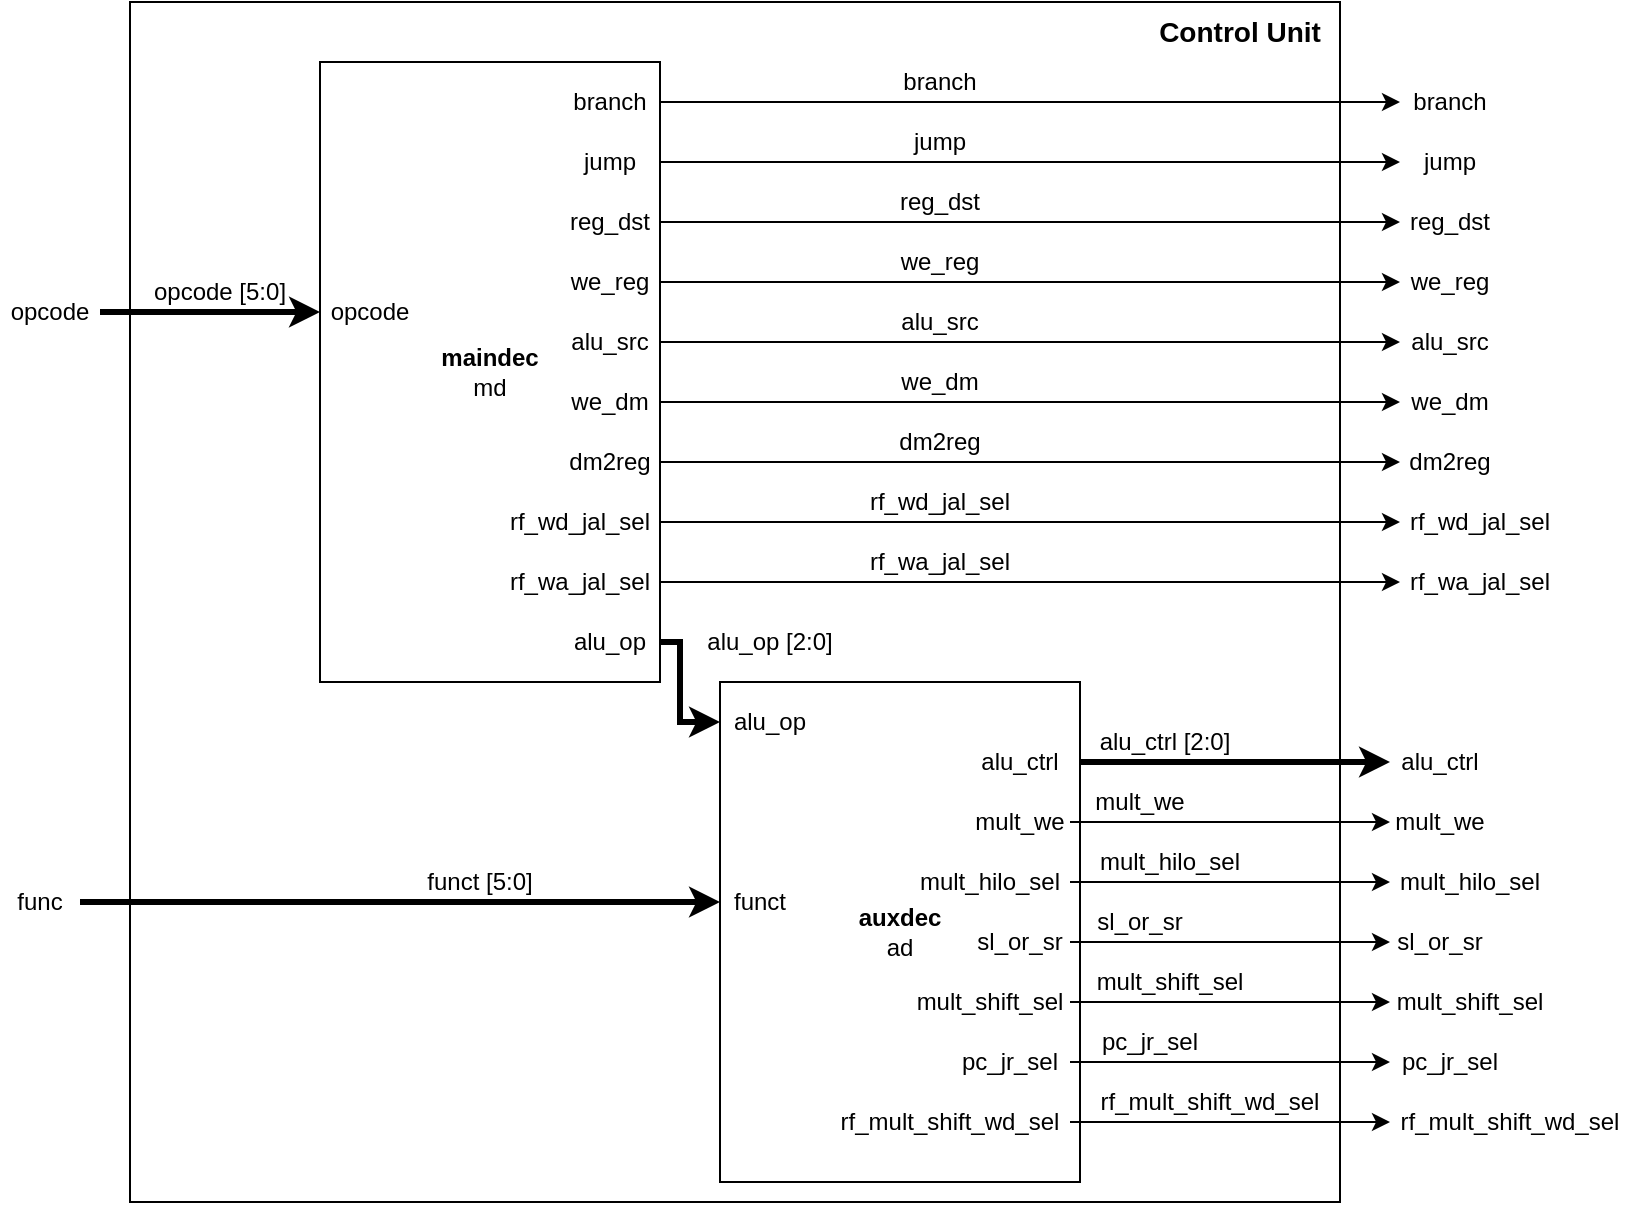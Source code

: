 <mxfile version="12.1.9" type="google" pages="1"><diagram id="jSu9rCGYSVsuAnrq_ik_" name="Page-1"><mxGraphModel dx="1127" dy="625" grid="1" gridSize="10" guides="1" tooltips="1" connect="1" arrows="1" fold="1" page="1" pageScale="1" pageWidth="850" pageHeight="1100" math="0" shadow="0"><root><mxCell id="0"/><mxCell id="1" parent="0"/><mxCell id="LF2LfioBVcVy0du7oYlA-55" value="" style="rounded=0;whiteSpace=wrap;html=1;" parent="1" vertex="1"><mxGeometry x="155" y="80" width="605" height="600" as="geometry"/></mxCell><mxCell id="LF2LfioBVcVy0du7oYlA-1" value="&lt;b&gt;maindec&lt;/b&gt;&lt;br&gt;md" style="rounded=0;whiteSpace=wrap;html=1;" parent="1" vertex="1"><mxGeometry x="250" y="110" width="170" height="310" as="geometry"/></mxCell><mxCell id="LF2LfioBVcVy0du7oYlA-52" value="" style="edgeStyle=orthogonalEdgeStyle;rounded=0;orthogonalLoop=1;jettySize=auto;html=1;strokeWidth=3;exitX=1;exitY=0.5;exitDx=0;exitDy=0;" parent="1" source="LF2LfioBVcVy0du7oYlA-17" target="LF2LfioBVcVy0du7oYlA-54" edge="1"><mxGeometry relative="1" as="geometry"><mxPoint x="745" y="410" as="targetPoint"/><Array as="points"/></mxGeometry></mxCell><mxCell id="LF2LfioBVcVy0du7oYlA-2" value="&lt;b&gt;auxdec&lt;/b&gt;&lt;br&gt;ad" style="rounded=0;whiteSpace=wrap;html=1;" parent="1" vertex="1"><mxGeometry x="450" y="420" width="180" height="250" as="geometry"/></mxCell><mxCell id="LF2LfioBVcVy0du7oYlA-3" value="opcode" style="text;html=1;strokeColor=none;fillColor=none;align=center;verticalAlign=middle;whiteSpace=wrap;rounded=0;" parent="1" vertex="1"><mxGeometry x="250" y="225" width="50" height="20" as="geometry"/></mxCell><mxCell id="LF2LfioBVcVy0du7oYlA-4" value="branch" style="text;html=1;strokeColor=none;fillColor=none;align=center;verticalAlign=middle;whiteSpace=wrap;rounded=0;" parent="1" vertex="1"><mxGeometry x="370" y="120" width="50" height="20" as="geometry"/></mxCell><mxCell id="LF2LfioBVcVy0du7oYlA-5" value="jump" style="text;html=1;strokeColor=none;fillColor=none;align=center;verticalAlign=middle;whiteSpace=wrap;rounded=0;" parent="1" vertex="1"><mxGeometry x="370" y="150" width="50" height="20" as="geometry"/></mxCell><mxCell id="LF2LfioBVcVy0du7oYlA-6" value="reg_dst" style="text;html=1;strokeColor=none;fillColor=none;align=center;verticalAlign=middle;whiteSpace=wrap;rounded=0;" parent="1" vertex="1"><mxGeometry x="370" y="180" width="50" height="20" as="geometry"/></mxCell><mxCell id="LF2LfioBVcVy0du7oYlA-9" value="we_reg" style="text;html=1;strokeColor=none;fillColor=none;align=center;verticalAlign=middle;whiteSpace=wrap;rounded=0;" parent="1" vertex="1"><mxGeometry x="370" y="210" width="50" height="20" as="geometry"/></mxCell><mxCell id="LF2LfioBVcVy0du7oYlA-10" value="alu_src" style="text;html=1;strokeColor=none;fillColor=none;align=center;verticalAlign=middle;whiteSpace=wrap;rounded=0;" parent="1" vertex="1"><mxGeometry x="370" y="240" width="50" height="20" as="geometry"/></mxCell><mxCell id="LF2LfioBVcVy0du7oYlA-11" value="we_dm" style="text;html=1;strokeColor=none;fillColor=none;align=center;verticalAlign=middle;whiteSpace=wrap;rounded=0;" parent="1" vertex="1"><mxGeometry x="370" y="270" width="50" height="20" as="geometry"/></mxCell><mxCell id="LF2LfioBVcVy0du7oYlA-12" value="dm2reg" style="text;html=1;strokeColor=none;fillColor=none;align=center;verticalAlign=middle;whiteSpace=wrap;rounded=0;" parent="1" vertex="1"><mxGeometry x="370" y="300" width="50" height="20" as="geometry"/></mxCell><mxCell id="LF2LfioBVcVy0du7oYlA-13" value="alu_op" style="text;html=1;strokeColor=none;fillColor=none;align=center;verticalAlign=middle;whiteSpace=wrap;rounded=0;" parent="1" vertex="1"><mxGeometry x="370" y="390" width="50" height="20" as="geometry"/></mxCell><mxCell id="LF2LfioBVcVy0du7oYlA-15" value="alu_op" style="text;html=1;strokeColor=none;fillColor=none;align=center;verticalAlign=middle;whiteSpace=wrap;rounded=0;" parent="1" vertex="1"><mxGeometry x="450" y="430" width="50" height="20" as="geometry"/></mxCell><mxCell id="LF2LfioBVcVy0du7oYlA-16" value="funct" style="text;html=1;strokeColor=none;fillColor=none;align=center;verticalAlign=middle;whiteSpace=wrap;rounded=0;" parent="1" vertex="1"><mxGeometry x="450" y="520" width="40" height="20" as="geometry"/></mxCell><mxCell id="LF2LfioBVcVy0du7oYlA-17" value="alu_ctrl" style="text;html=1;strokeColor=none;fillColor=none;align=center;verticalAlign=middle;whiteSpace=wrap;rounded=0;" parent="1" vertex="1"><mxGeometry x="575" y="450" width="50" height="20" as="geometry"/></mxCell><mxCell id="LF2LfioBVcVy0du7oYlA-18" value="" style="endArrow=classic;html=1;strokeWidth=3;exitX=1;exitY=0.5;exitDx=0;exitDy=0;rounded=0;entryX=0;entryY=0.5;entryDx=0;entryDy=0;" parent="1" source="LF2LfioBVcVy0du7oYlA-13" target="LF2LfioBVcVy0du7oYlA-15" edge="1"><mxGeometry width="50" height="50" relative="1" as="geometry"><mxPoint x="415" y="640" as="sourcePoint"/><mxPoint x="280" y="650" as="targetPoint"/><Array as="points"><mxPoint x="430" y="400"/><mxPoint x="430" y="440"/></Array></mxGeometry></mxCell><mxCell id="LF2LfioBVcVy0du7oYlA-19" value="alu_op [2:0]" style="text;html=1;strokeColor=none;fillColor=none;align=center;verticalAlign=middle;whiteSpace=wrap;rounded=0;" parent="1" vertex="1"><mxGeometry x="435" y="390" width="80" height="20" as="geometry"/></mxCell><mxCell id="LF2LfioBVcVy0du7oYlA-20" value="" style="endArrow=classic;html=1;strokeWidth=3;exitX=1;exitY=0.5;exitDx=0;exitDy=0;entryX=0;entryY=0.5;entryDx=0;entryDy=0;" parent="1" source="LF2LfioBVcVy0du7oYlA-21" target="LF2LfioBVcVy0du7oYlA-16" edge="1"><mxGeometry width="50" height="50" relative="1" as="geometry"><mxPoint x="180" y="485" as="sourcePoint"/><mxPoint x="460" y="590" as="targetPoint"/></mxGeometry></mxCell><mxCell id="LF2LfioBVcVy0du7oYlA-21" value="func" style="text;html=1;strokeColor=none;fillColor=none;align=center;verticalAlign=middle;whiteSpace=wrap;rounded=0;" parent="1" vertex="1"><mxGeometry x="90" y="520" width="40" height="20" as="geometry"/></mxCell><mxCell id="LF2LfioBVcVy0du7oYlA-22" value="" style="endArrow=classic;html=1;strokeWidth=3;exitX=1;exitY=0.5;exitDx=0;exitDy=0;" parent="1" source="LF2LfioBVcVy0du7oYlA-23" target="LF2LfioBVcVy0du7oYlA-3" edge="1"><mxGeometry width="50" height="50" relative="1" as="geometry"><mxPoint x="190" y="235" as="sourcePoint"/><mxPoint x="190" y="420" as="targetPoint"/></mxGeometry></mxCell><mxCell id="LF2LfioBVcVy0du7oYlA-23" value="opcode" style="text;html=1;strokeColor=none;fillColor=none;align=center;verticalAlign=middle;whiteSpace=wrap;rounded=0;" parent="1" vertex="1"><mxGeometry x="90" y="225" width="50" height="20" as="geometry"/></mxCell><mxCell id="LF2LfioBVcVy0du7oYlA-24" value="opcode [5:0]" style="text;html=1;strokeColor=none;fillColor=none;align=center;verticalAlign=middle;whiteSpace=wrap;rounded=0;" parent="1" vertex="1"><mxGeometry x="160" y="215" width="80" height="20" as="geometry"/></mxCell><mxCell id="LF2LfioBVcVy0du7oYlA-25" value="funct [5:0]" style="text;html=1;strokeColor=none;fillColor=none;align=center;verticalAlign=middle;whiteSpace=wrap;rounded=0;" parent="1" vertex="1"><mxGeometry x="300" y="510" width="60" height="20" as="geometry"/></mxCell><mxCell id="LF2LfioBVcVy0du7oYlA-26" value="" style="endArrow=classic;html=1;strokeWidth=1;exitX=1;exitY=0.5;exitDx=0;exitDy=0;entryX=0;entryY=0.5;entryDx=0;entryDy=0;" parent="1" source="LF2LfioBVcVy0du7oYlA-4" target="LF2LfioBVcVy0du7oYlA-29" edge="1"><mxGeometry width="50" height="50" relative="1" as="geometry"><mxPoint x="80" y="470" as="sourcePoint"/><mxPoint x="760" y="130" as="targetPoint"/></mxGeometry></mxCell><mxCell id="LF2LfioBVcVy0du7oYlA-28" value="branch" style="text;html=1;strokeColor=none;fillColor=none;align=center;verticalAlign=middle;whiteSpace=wrap;rounded=0;" parent="1" vertex="1"><mxGeometry x="535" y="110" width="50" height="20" as="geometry"/></mxCell><mxCell id="LF2LfioBVcVy0du7oYlA-29" value="branch" style="text;html=1;strokeColor=none;fillColor=none;align=center;verticalAlign=middle;whiteSpace=wrap;rounded=0;" parent="1" vertex="1"><mxGeometry x="790" y="120" width="50" height="20" as="geometry"/></mxCell><mxCell id="LF2LfioBVcVy0du7oYlA-33" value="" style="endArrow=classic;html=1;strokeWidth=1;exitX=1;exitY=0.5;exitDx=0;exitDy=0;entryX=0;entryY=0.5;entryDx=0;entryDy=0;" parent="1" target="LF2LfioBVcVy0du7oYlA-35" edge="1"><mxGeometry width="50" height="50" relative="1" as="geometry"><mxPoint x="420" y="160" as="sourcePoint"/><mxPoint x="760" y="160" as="targetPoint"/></mxGeometry></mxCell><mxCell id="LF2LfioBVcVy0du7oYlA-34" value="jump" style="text;html=1;strokeColor=none;fillColor=none;align=center;verticalAlign=middle;whiteSpace=wrap;rounded=0;" parent="1" vertex="1"><mxGeometry x="535" y="140" width="50" height="20" as="geometry"/></mxCell><mxCell id="LF2LfioBVcVy0du7oYlA-35" value="jump" style="text;html=1;strokeColor=none;fillColor=none;align=center;verticalAlign=middle;whiteSpace=wrap;rounded=0;" parent="1" vertex="1"><mxGeometry x="790" y="150" width="50" height="20" as="geometry"/></mxCell><mxCell id="LF2LfioBVcVy0du7oYlA-36" value="" style="endArrow=classic;html=1;strokeWidth=1;exitX=1;exitY=0.5;exitDx=0;exitDy=0;entryX=0;entryY=0.5;entryDx=0;entryDy=0;" parent="1" target="LF2LfioBVcVy0du7oYlA-38" edge="1"><mxGeometry width="50" height="50" relative="1" as="geometry"><mxPoint x="420" y="190" as="sourcePoint"/><mxPoint x="760" y="190" as="targetPoint"/></mxGeometry></mxCell><mxCell id="LF2LfioBVcVy0du7oYlA-37" value="reg_dst" style="text;html=1;strokeColor=none;fillColor=none;align=center;verticalAlign=middle;whiteSpace=wrap;rounded=0;" parent="1" vertex="1"><mxGeometry x="535" y="170" width="50" height="20" as="geometry"/></mxCell><mxCell id="LF2LfioBVcVy0du7oYlA-38" value="reg_dst" style="text;html=1;strokeColor=none;fillColor=none;align=center;verticalAlign=middle;whiteSpace=wrap;rounded=0;" parent="1" vertex="1"><mxGeometry x="790" y="180" width="50" height="20" as="geometry"/></mxCell><mxCell id="LF2LfioBVcVy0du7oYlA-39" value="" style="endArrow=classic;html=1;strokeWidth=1;exitX=1;exitY=0.5;exitDx=0;exitDy=0;entryX=0;entryY=0.5;entryDx=0;entryDy=0;" parent="1" target="LF2LfioBVcVy0du7oYlA-41" edge="1"><mxGeometry width="50" height="50" relative="1" as="geometry"><mxPoint x="420" y="220" as="sourcePoint"/><mxPoint x="760" y="220" as="targetPoint"/></mxGeometry></mxCell><mxCell id="LF2LfioBVcVy0du7oYlA-40" value="we_reg" style="text;html=1;strokeColor=none;fillColor=none;align=center;verticalAlign=middle;whiteSpace=wrap;rounded=0;" parent="1" vertex="1"><mxGeometry x="535" y="200" width="50" height="20" as="geometry"/></mxCell><mxCell id="LF2LfioBVcVy0du7oYlA-41" value="we_reg" style="text;html=1;strokeColor=none;fillColor=none;align=center;verticalAlign=middle;whiteSpace=wrap;rounded=0;" parent="1" vertex="1"><mxGeometry x="790" y="210" width="50" height="20" as="geometry"/></mxCell><mxCell id="LF2LfioBVcVy0du7oYlA-42" value="" style="endArrow=classic;html=1;strokeWidth=1;exitX=1;exitY=0.5;exitDx=0;exitDy=0;entryX=0;entryY=0.5;entryDx=0;entryDy=0;" parent="1" target="LF2LfioBVcVy0du7oYlA-44" edge="1"><mxGeometry width="50" height="50" relative="1" as="geometry"><mxPoint x="420" y="250" as="sourcePoint"/><mxPoint x="760" y="250" as="targetPoint"/></mxGeometry></mxCell><mxCell id="LF2LfioBVcVy0du7oYlA-43" value="alu_src" style="text;html=1;strokeColor=none;fillColor=none;align=center;verticalAlign=middle;whiteSpace=wrap;rounded=0;" parent="1" vertex="1"><mxGeometry x="535" y="230" width="50" height="20" as="geometry"/></mxCell><mxCell id="LF2LfioBVcVy0du7oYlA-44" value="alu_src" style="text;html=1;strokeColor=none;fillColor=none;align=center;verticalAlign=middle;whiteSpace=wrap;rounded=0;" parent="1" vertex="1"><mxGeometry x="790" y="240" width="50" height="20" as="geometry"/></mxCell><mxCell id="LF2LfioBVcVy0du7oYlA-45" value="" style="endArrow=classic;html=1;strokeWidth=1;exitX=1;exitY=0.5;exitDx=0;exitDy=0;entryX=0;entryY=0.5;entryDx=0;entryDy=0;" parent="1" target="LF2LfioBVcVy0du7oYlA-47" edge="1"><mxGeometry width="50" height="50" relative="1" as="geometry"><mxPoint x="420" y="280" as="sourcePoint"/><mxPoint x="760" y="280" as="targetPoint"/></mxGeometry></mxCell><mxCell id="LF2LfioBVcVy0du7oYlA-46" value="we_dm" style="text;html=1;strokeColor=none;fillColor=none;align=center;verticalAlign=middle;whiteSpace=wrap;rounded=0;" parent="1" vertex="1"><mxGeometry x="535" y="260" width="50" height="20" as="geometry"/></mxCell><mxCell id="LF2LfioBVcVy0du7oYlA-47" value="we_dm" style="text;html=1;strokeColor=none;fillColor=none;align=center;verticalAlign=middle;whiteSpace=wrap;rounded=0;" parent="1" vertex="1"><mxGeometry x="790" y="270" width="50" height="20" as="geometry"/></mxCell><mxCell id="LF2LfioBVcVy0du7oYlA-48" value="" style="endArrow=classic;html=1;strokeWidth=1;exitX=1;exitY=0.5;exitDx=0;exitDy=0;entryX=0;entryY=0.5;entryDx=0;entryDy=0;" parent="1" target="LF2LfioBVcVy0du7oYlA-50" edge="1"><mxGeometry width="50" height="50" relative="1" as="geometry"><mxPoint x="420" y="310" as="sourcePoint"/><mxPoint x="760" y="310" as="targetPoint"/></mxGeometry></mxCell><mxCell id="LF2LfioBVcVy0du7oYlA-49" value="dm2reg" style="text;html=1;strokeColor=none;fillColor=none;align=center;verticalAlign=middle;whiteSpace=wrap;rounded=0;" parent="1" vertex="1"><mxGeometry x="535" y="290" width="50" height="20" as="geometry"/></mxCell><mxCell id="LF2LfioBVcVy0du7oYlA-50" value="dm2reg" style="text;html=1;strokeColor=none;fillColor=none;align=center;verticalAlign=middle;whiteSpace=wrap;rounded=0;" parent="1" vertex="1"><mxGeometry x="790" y="300" width="50" height="20" as="geometry"/></mxCell><mxCell id="LF2LfioBVcVy0du7oYlA-53" value="alu_ctrl [2:0]" style="text;html=1;strokeColor=none;fillColor=none;align=center;verticalAlign=middle;whiteSpace=wrap;rounded=0;" parent="1" vertex="1"><mxGeometry x="635" y="440" width="75" height="20" as="geometry"/></mxCell><mxCell id="LF2LfioBVcVy0du7oYlA-54" value="alu_ctrl" style="text;html=1;strokeColor=none;fillColor=none;align=center;verticalAlign=middle;whiteSpace=wrap;rounded=0;" parent="1" vertex="1"><mxGeometry x="785" y="450" width="50" height="20" as="geometry"/></mxCell><mxCell id="LF2LfioBVcVy0du7oYlA-56" value="&lt;b&gt;&lt;font style=&quot;font-size: 14px&quot;&gt;Control Unit&lt;/font&gt;&lt;/b&gt;" style="text;html=1;strokeColor=none;fillColor=none;align=center;verticalAlign=middle;whiteSpace=wrap;rounded=0;" parent="1" vertex="1"><mxGeometry x="660" y="80" width="100" height="30" as="geometry"/></mxCell><mxCell id="aIC6M7HFyazf6q-DU19L-11" value="" style="edgeStyle=orthogonalEdgeStyle;rounded=0;orthogonalLoop=1;jettySize=auto;html=1;" parent="1" source="aIC6M7HFyazf6q-DU19L-1" target="aIC6M7HFyazf6q-DU19L-10" edge="1"><mxGeometry relative="1" as="geometry"/></mxCell><mxCell id="aIC6M7HFyazf6q-DU19L-1" value="mult_we" style="text;html=1;strokeColor=none;fillColor=none;align=center;verticalAlign=middle;whiteSpace=wrap;rounded=0;" parent="1" vertex="1"><mxGeometry x="575" y="480" width="50" height="20" as="geometry"/></mxCell><mxCell id="aIC6M7HFyazf6q-DU19L-10" value="mult_we" style="text;html=1;strokeColor=none;fillColor=none;align=center;verticalAlign=middle;whiteSpace=wrap;rounded=0;" parent="1" vertex="1"><mxGeometry x="785" y="480" width="50" height="20" as="geometry"/></mxCell><mxCell id="aIC6M7HFyazf6q-DU19L-13" value="" style="edgeStyle=orthogonalEdgeStyle;rounded=0;orthogonalLoop=1;jettySize=auto;html=1;" parent="1" source="aIC6M7HFyazf6q-DU19L-2" target="aIC6M7HFyazf6q-DU19L-12" edge="1"><mxGeometry relative="1" as="geometry"/></mxCell><mxCell id="aIC6M7HFyazf6q-DU19L-2" value="mult_hilo_sel" style="text;html=1;strokeColor=none;fillColor=none;align=center;verticalAlign=middle;whiteSpace=wrap;rounded=0;" parent="1" vertex="1"><mxGeometry x="545" y="510" width="80" height="20" as="geometry"/></mxCell><mxCell id="aIC6M7HFyazf6q-DU19L-12" value="mult_hilo_sel" style="text;html=1;strokeColor=none;fillColor=none;align=center;verticalAlign=middle;whiteSpace=wrap;rounded=0;" parent="1" vertex="1"><mxGeometry x="785" y="510" width="80" height="20" as="geometry"/></mxCell><mxCell id="aIC6M7HFyazf6q-DU19L-15" value="" style="edgeStyle=orthogonalEdgeStyle;rounded=0;orthogonalLoop=1;jettySize=auto;html=1;" parent="1" source="aIC6M7HFyazf6q-DU19L-3" target="aIC6M7HFyazf6q-DU19L-14" edge="1"><mxGeometry relative="1" as="geometry"/></mxCell><mxCell id="aIC6M7HFyazf6q-DU19L-3" value="sl_or_sr" style="text;html=1;strokeColor=none;fillColor=none;align=center;verticalAlign=middle;whiteSpace=wrap;rounded=0;" parent="1" vertex="1"><mxGeometry x="575" y="540" width="50" height="20" as="geometry"/></mxCell><mxCell id="aIC6M7HFyazf6q-DU19L-14" value="sl_or_sr" style="text;html=1;strokeColor=none;fillColor=none;align=center;verticalAlign=middle;whiteSpace=wrap;rounded=0;" parent="1" vertex="1"><mxGeometry x="785" y="540" width="50" height="20" as="geometry"/></mxCell><mxCell id="aIC6M7HFyazf6q-DU19L-17" value="" style="edgeStyle=orthogonalEdgeStyle;rounded=0;orthogonalLoop=1;jettySize=auto;html=1;" parent="1" source="aIC6M7HFyazf6q-DU19L-4" target="aIC6M7HFyazf6q-DU19L-16" edge="1"><mxGeometry relative="1" as="geometry"/></mxCell><mxCell id="aIC6M7HFyazf6q-DU19L-4" value="mult_shift_sel" style="text;html=1;strokeColor=none;fillColor=none;align=center;verticalAlign=middle;whiteSpace=wrap;rounded=0;" parent="1" vertex="1"><mxGeometry x="545" y="570" width="80" height="20" as="geometry"/></mxCell><mxCell id="aIC6M7HFyazf6q-DU19L-16" value="mult_shift_sel" style="text;html=1;strokeColor=none;fillColor=none;align=center;verticalAlign=middle;whiteSpace=wrap;rounded=0;" parent="1" vertex="1"><mxGeometry x="785" y="570" width="80" height="20" as="geometry"/></mxCell><mxCell id="aIC6M7HFyazf6q-DU19L-29" value="" style="edgeStyle=orthogonalEdgeStyle;rounded=0;orthogonalLoop=1;jettySize=auto;html=1;" parent="1" source="aIC6M7HFyazf6q-DU19L-5" target="aIC6M7HFyazf6q-DU19L-28" edge="1"><mxGeometry relative="1" as="geometry"/></mxCell><mxCell id="aIC6M7HFyazf6q-DU19L-5" value="rf_wd_jal_sel" style="text;html=1;strokeColor=none;fillColor=none;align=center;verticalAlign=middle;whiteSpace=wrap;rounded=0;" parent="1" vertex="1"><mxGeometry x="340" y="330" width="80" height="20" as="geometry"/></mxCell><mxCell id="aIC6M7HFyazf6q-DU19L-28" value="rf_wd_jal_sel" style="text;html=1;strokeColor=none;fillColor=none;align=center;verticalAlign=middle;whiteSpace=wrap;rounded=0;" parent="1" vertex="1"><mxGeometry x="790" y="330" width="80" height="20" as="geometry"/></mxCell><mxCell id="aIC6M7HFyazf6q-DU19L-31" value="" style="edgeStyle=orthogonalEdgeStyle;rounded=0;orthogonalLoop=1;jettySize=auto;html=1;" parent="1" source="aIC6M7HFyazf6q-DU19L-6" target="aIC6M7HFyazf6q-DU19L-30" edge="1"><mxGeometry relative="1" as="geometry"/></mxCell><mxCell id="aIC6M7HFyazf6q-DU19L-6" value="rf_wa_jal_sel" style="text;html=1;strokeColor=none;fillColor=none;align=center;verticalAlign=middle;whiteSpace=wrap;rounded=0;" parent="1" vertex="1"><mxGeometry x="340" y="360" width="80" height="20" as="geometry"/></mxCell><mxCell id="aIC6M7HFyazf6q-DU19L-30" value="rf_wa_jal_sel" style="text;html=1;strokeColor=none;fillColor=none;align=center;verticalAlign=middle;whiteSpace=wrap;rounded=0;" parent="1" vertex="1"><mxGeometry x="790" y="360" width="80" height="20" as="geometry"/></mxCell><mxCell id="aIC6M7HFyazf6q-DU19L-19" value="" style="edgeStyle=orthogonalEdgeStyle;rounded=0;orthogonalLoop=1;jettySize=auto;html=1;" parent="1" source="aIC6M7HFyazf6q-DU19L-7" target="aIC6M7HFyazf6q-DU19L-18" edge="1"><mxGeometry relative="1" as="geometry"/></mxCell><mxCell id="aIC6M7HFyazf6q-DU19L-7" value="pc_jr_sel" style="text;html=1;strokeColor=none;fillColor=none;align=center;verticalAlign=middle;whiteSpace=wrap;rounded=0;" parent="1" vertex="1"><mxGeometry x="565" y="600" width="60" height="20" as="geometry"/></mxCell><mxCell id="aIC6M7HFyazf6q-DU19L-18" value="pc_jr_sel" style="text;html=1;strokeColor=none;fillColor=none;align=center;verticalAlign=middle;whiteSpace=wrap;rounded=0;" parent="1" vertex="1"><mxGeometry x="785" y="600" width="60" height="20" as="geometry"/></mxCell><mxCell id="aIC6M7HFyazf6q-DU19L-21" value="" style="edgeStyle=orthogonalEdgeStyle;rounded=0;orthogonalLoop=1;jettySize=auto;html=1;" parent="1" source="aIC6M7HFyazf6q-DU19L-8" target="aIC6M7HFyazf6q-DU19L-20" edge="1"><mxGeometry relative="1" as="geometry"/></mxCell><mxCell id="aIC6M7HFyazf6q-DU19L-8" value="rf_mult_shift_wd_sel" style="text;html=1;strokeColor=none;fillColor=none;align=center;verticalAlign=middle;whiteSpace=wrap;rounded=0;" parent="1" vertex="1"><mxGeometry x="505" y="630" width="120" height="20" as="geometry"/></mxCell><mxCell id="aIC6M7HFyazf6q-DU19L-20" value="rf_mult_shift_wd_sel" style="text;html=1;strokeColor=none;fillColor=none;align=center;verticalAlign=middle;whiteSpace=wrap;rounded=0;" parent="1" vertex="1"><mxGeometry x="785" y="630" width="120" height="20" as="geometry"/></mxCell><mxCell id="aIC6M7HFyazf6q-DU19L-22" value="mult_we" style="text;html=1;strokeColor=none;fillColor=none;align=center;verticalAlign=middle;whiteSpace=wrap;rounded=0;" parent="1" vertex="1"><mxGeometry x="635" y="470" width="50" height="20" as="geometry"/></mxCell><mxCell id="aIC6M7HFyazf6q-DU19L-23" value="mult_hilo_sel" style="text;html=1;strokeColor=none;fillColor=none;align=center;verticalAlign=middle;whiteSpace=wrap;rounded=0;" parent="1" vertex="1"><mxGeometry x="635" y="500" width="80" height="20" as="geometry"/></mxCell><mxCell id="aIC6M7HFyazf6q-DU19L-24" value="sl_or_sr" style="text;html=1;strokeColor=none;fillColor=none;align=center;verticalAlign=middle;whiteSpace=wrap;rounded=0;" parent="1" vertex="1"><mxGeometry x="635" y="530" width="50" height="20" as="geometry"/></mxCell><mxCell id="aIC6M7HFyazf6q-DU19L-25" value="mult_shift_sel" style="text;html=1;strokeColor=none;fillColor=none;align=center;verticalAlign=middle;whiteSpace=wrap;rounded=0;" parent="1" vertex="1"><mxGeometry x="635" y="560" width="80" height="20" as="geometry"/></mxCell><mxCell id="aIC6M7HFyazf6q-DU19L-26" value="pc_jr_sel" style="text;html=1;strokeColor=none;fillColor=none;align=center;verticalAlign=middle;whiteSpace=wrap;rounded=0;" parent="1" vertex="1"><mxGeometry x="635" y="590" width="60" height="20" as="geometry"/></mxCell><mxCell id="aIC6M7HFyazf6q-DU19L-27" value="rf_mult_shift_wd_sel" style="text;html=1;strokeColor=none;fillColor=none;align=center;verticalAlign=middle;whiteSpace=wrap;rounded=0;" parent="1" vertex="1"><mxGeometry x="635" y="620" width="120" height="20" as="geometry"/></mxCell><mxCell id="aIC6M7HFyazf6q-DU19L-32" value="rf_wd_jal_sel" style="text;html=1;strokeColor=none;fillColor=none;align=center;verticalAlign=middle;whiteSpace=wrap;rounded=0;" parent="1" vertex="1"><mxGeometry x="520" y="320" width="80" height="20" as="geometry"/></mxCell><mxCell id="aIC6M7HFyazf6q-DU19L-33" value="rf_wa_jal_sel" style="text;html=1;strokeColor=none;fillColor=none;align=center;verticalAlign=middle;whiteSpace=wrap;rounded=0;" parent="1" vertex="1"><mxGeometry x="520" y="350" width="80" height="20" as="geometry"/></mxCell></root></mxGraphModel></diagram></mxfile>